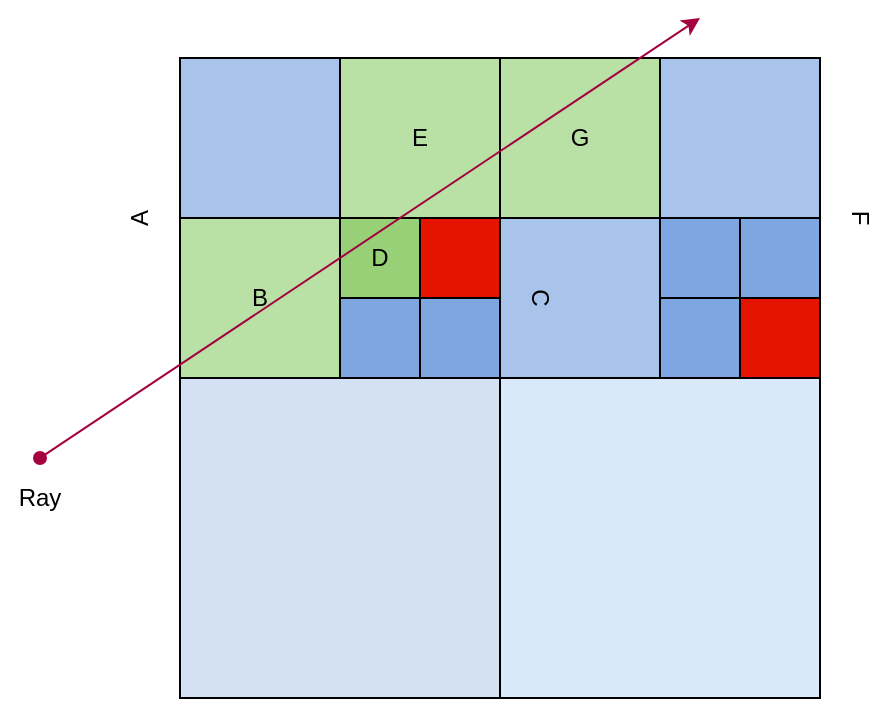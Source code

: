 <mxfile version="13.0.5" type="device"><diagram id="WwNZxpKevDh8Ly9Il3wk" name="Page-1"><mxGraphModel dx="716" dy="400" grid="1" gridSize="10" guides="1" tooltips="1" connect="1" arrows="1" fold="1" page="1" pageScale="1" pageWidth="850" pageHeight="1100" math="0" shadow="0"><root><mxCell id="0"/><mxCell id="1" parent="0"/><mxCell id="MuMfolcN8F0_ddgfNwI0-13" value="" style="whiteSpace=wrap;html=1;aspect=fixed;fillColor=#dae8fc;strokeColor=#000000;" vertex="1" parent="1"><mxGeometry x="400" y="320" width="160" height="160" as="geometry"/></mxCell><mxCell id="MuMfolcN8F0_ddgfNwI0-14" value="" style="whiteSpace=wrap;html=1;aspect=fixed;fillColor=#D4E1F5;strokeColor=#000000;" vertex="1" parent="1"><mxGeometry x="240" y="320" width="160" height="160" as="geometry"/></mxCell><mxCell id="MuMfolcN8F0_ddgfNwI0-15" value="" style="whiteSpace=wrap;html=1;aspect=fixed;fillColor=#A9C4EB;strokeColor=#000000;" vertex="1" parent="1"><mxGeometry x="240" y="160" width="80" height="80" as="geometry"/></mxCell><mxCell id="MuMfolcN8F0_ddgfNwI0-16" value="" style="whiteSpace=wrap;html=1;aspect=fixed;fillColor=#B9E0A5;strokeColor=#000000;gradientColor=none;" vertex="1" parent="1"><mxGeometry x="240" y="240" width="80" height="80" as="geometry"/></mxCell><mxCell id="MuMfolcN8F0_ddgfNwI0-18" value="" style="whiteSpace=wrap;html=1;aspect=fixed;fillColor=#B9E0A5;" vertex="1" parent="1"><mxGeometry x="320" y="160" width="80" height="80" as="geometry"/></mxCell><mxCell id="MuMfolcN8F0_ddgfNwI0-21" value="" style="whiteSpace=wrap;html=1;aspect=fixed;fillColor=#97D077;" vertex="1" parent="1"><mxGeometry x="320" y="240" width="40" height="40" as="geometry"/></mxCell><mxCell id="MuMfolcN8F0_ddgfNwI0-22" value="" style="whiteSpace=wrap;html=1;aspect=fixed;fillColor=#e51400;strokeColor=#000000;fontColor=#ffffff;" vertex="1" parent="1"><mxGeometry x="360" y="240" width="40" height="40" as="geometry"/></mxCell><mxCell id="MuMfolcN8F0_ddgfNwI0-23" value="" style="whiteSpace=wrap;html=1;aspect=fixed;fillColor=#7EA6E0;strokeColor=#000000;" vertex="1" parent="1"><mxGeometry x="360" y="280" width="40" height="40" as="geometry"/></mxCell><mxCell id="MuMfolcN8F0_ddgfNwI0-24" value="" style="whiteSpace=wrap;html=1;aspect=fixed;fillColor=#7EA6E0;strokeColor=#000000;" vertex="1" parent="1"><mxGeometry x="320" y="280" width="40" height="40" as="geometry"/></mxCell><mxCell id="MuMfolcN8F0_ddgfNwI0-25" value="B" style="text;html=1;strokeColor=none;fillColor=none;align=center;verticalAlign=middle;whiteSpace=wrap;rounded=0;" vertex="1" parent="1"><mxGeometry x="260" y="270" width="40" height="20" as="geometry"/></mxCell><mxCell id="MuMfolcN8F0_ddgfNwI0-29" value="A" style="text;html=1;strokeColor=none;fillColor=none;align=center;verticalAlign=middle;whiteSpace=wrap;rounded=0;rotation=270;" vertex="1" parent="1"><mxGeometry x="200" y="230" width="40" height="20" as="geometry"/></mxCell><mxCell id="MuMfolcN8F0_ddgfNwI0-30" value="D" style="text;html=1;strokeColor=none;fillColor=none;align=center;verticalAlign=middle;whiteSpace=wrap;rounded=0;" vertex="1" parent="1"><mxGeometry x="320" y="250" width="40" height="20" as="geometry"/></mxCell><mxCell id="MuMfolcN8F0_ddgfNwI0-31" value="E" style="text;html=1;strokeColor=none;fillColor=none;align=center;verticalAlign=middle;whiteSpace=wrap;rounded=0;" vertex="1" parent="1"><mxGeometry x="340" y="190" width="40" height="20" as="geometry"/></mxCell><mxCell id="MuMfolcN8F0_ddgfNwI0-32" value="Ray" style="text;html=1;strokeColor=none;fillColor=none;align=center;verticalAlign=middle;whiteSpace=wrap;rounded=0;" vertex="1" parent="1"><mxGeometry x="150" y="370" width="40" height="20" as="geometry"/></mxCell><mxCell id="MuMfolcN8F0_ddgfNwI0-33" value="G&lt;span style=&quot;color: rgba(0 , 0 , 0 , 0) ; font-family: monospace ; font-size: 0px&quot;&gt;%3CmxGraphModel%3E%3Croot%3E%3CmxCell%20id%3D%220%22%2F%3E%3CmxCell%20id%3D%221%22%20parent%3D%220%22%2F%3E%3CmxCell%20id%3D%222%22%20value%3D%22C%22%20style%3D%22text%3Bhtml%3D1%3BstrokeColor%3Dnone%3BfillColor%3Dnone%3Balign%3Dcenter%3BverticalAlign%3Dmiddle%3BwhiteSpace%3Dwrap%3Brounded%3D0%3Brotation%3D90%3B%22%20vertex%3D%221%22%20parent%3D%221%22%3E%3CmxGeometry%20x%3D%22400%22%20y%3D%22270%22%20width%3D%2240%22%20height%3D%2220%22%20as%3D%22geometry%22%2F%3E%3C%2FmxCell%3E%3C%2Froot%3E%3C%2FmxGraphModel%3E&lt;/span&gt;" style="whiteSpace=wrap;html=1;aspect=fixed;fillColor=#B9E0A5;" vertex="1" parent="1"><mxGeometry x="400" y="160" width="80" height="80" as="geometry"/></mxCell><mxCell id="MuMfolcN8F0_ddgfNwI0-8" value="" style="endArrow=classic;html=1;endFill=1;startArrow=oval;startFill=1;fillColor=#d80073;strokeColor=#A50040;" edge="1" parent="1"><mxGeometry width="50" height="50" relative="1" as="geometry"><mxPoint x="170" y="360" as="sourcePoint"/><mxPoint x="500" y="140" as="targetPoint"/></mxGeometry></mxCell><mxCell id="MuMfolcN8F0_ddgfNwI0-34" value="" style="whiteSpace=wrap;html=1;aspect=fixed;fillColor=#A9C4EB;strokeColor=#000000;" vertex="1" parent="1"><mxGeometry x="480" y="160" width="80" height="80" as="geometry"/></mxCell><mxCell id="MuMfolcN8F0_ddgfNwI0-36" value="" style="whiteSpace=wrap;html=1;aspect=fixed;fillColor=#A9C4EB;strokeColor=#000000;" vertex="1" parent="1"><mxGeometry x="400" y="240" width="80" height="80" as="geometry"/></mxCell><mxCell id="MuMfolcN8F0_ddgfNwI0-27" value="C" style="text;html=1;strokeColor=none;fillColor=none;align=center;verticalAlign=middle;whiteSpace=wrap;rounded=0;rotation=90;" vertex="1" parent="1"><mxGeometry x="400" y="270" width="40" height="20" as="geometry"/></mxCell><mxCell id="MuMfolcN8F0_ddgfNwI0-37" value="F" style="text;html=1;strokeColor=none;fillColor=none;align=center;verticalAlign=middle;whiteSpace=wrap;rounded=0;rotation=90;" vertex="1" parent="1"><mxGeometry x="560" y="230" width="40" height="20" as="geometry"/></mxCell><mxCell id="MuMfolcN8F0_ddgfNwI0-38" value="" style="whiteSpace=wrap;html=1;aspect=fixed;fillColor=#e51400;strokeColor=#000000;fontColor=#ffffff;" vertex="1" parent="1"><mxGeometry x="520" y="280" width="40" height="40" as="geometry"/></mxCell><mxCell id="MuMfolcN8F0_ddgfNwI0-39" value="" style="whiteSpace=wrap;html=1;aspect=fixed;fillColor=#7EA6E0;strokeColor=#000000;" vertex="1" parent="1"><mxGeometry x="480" y="280" width="40" height="40" as="geometry"/></mxCell><mxCell id="MuMfolcN8F0_ddgfNwI0-40" value="" style="whiteSpace=wrap;html=1;aspect=fixed;fillColor=#7EA6E0;strokeColor=#000000;" vertex="1" parent="1"><mxGeometry x="480" y="240" width="40" height="40" as="geometry"/></mxCell><mxCell id="MuMfolcN8F0_ddgfNwI0-41" value="" style="whiteSpace=wrap;html=1;aspect=fixed;fillColor=#7EA6E0;strokeColor=#000000;" vertex="1" parent="1"><mxGeometry x="520" y="240" width="40" height="40" as="geometry"/></mxCell></root></mxGraphModel></diagram></mxfile>